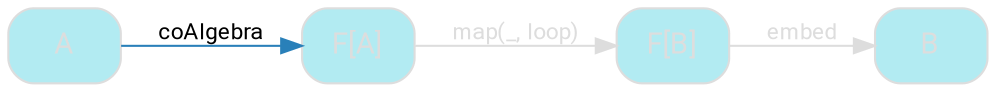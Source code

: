 digraph {
    bgcolor=transparent
    splines=false
    rankdir=LR

    // Default theme: disabled
    node[shape="rectangle" style="rounded,filled" color="#dddddd" fillcolor="#b2ebf2" fontcolor="#dddddd" fontname="Segoe UI,Roboto,Helvetica,Arial,sans-serif"]
    edge [color="#dddddd" fontcolor="#dddddd" fontname="Segoe UI,Roboto,Helvetica,Arial,sans-serif" fontsize=11]

    ListFA[label="F[A]"]
    ListFList[label="F[B]"]

    A         -> ListFA[label=coAlgebra color="#2980B9" fontcolor="#000000"]
    ListFA    -> ListFList[label="map(_, loop)"]
    ListFList -> B[label=embed]
}
